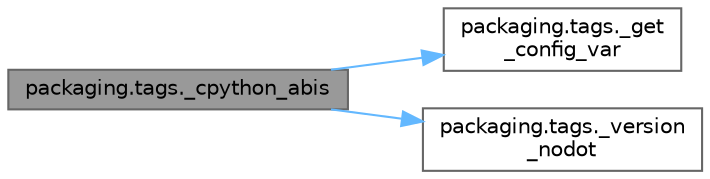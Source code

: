 digraph "packaging.tags._cpython_abis"
{
 // LATEX_PDF_SIZE
  bgcolor="transparent";
  edge [fontname=Helvetica,fontsize=10,labelfontname=Helvetica,labelfontsize=10];
  node [fontname=Helvetica,fontsize=10,shape=box,height=0.2,width=0.4];
  rankdir="LR";
  Node1 [id="Node000001",label="packaging.tags._cpython_abis",height=0.2,width=0.4,color="gray40", fillcolor="grey60", style="filled", fontcolor="black",tooltip=" "];
  Node1 -> Node2 [id="edge1_Node000001_Node000002",color="steelblue1",style="solid",tooltip=" "];
  Node2 [id="Node000002",label="packaging.tags._get\l_config_var",height=0.2,width=0.4,color="grey40", fillcolor="white", style="filled",URL="$namespacepackaging_1_1tags.html#a22cf92bde9848795ae74d180ed6e581a",tooltip=" "];
  Node1 -> Node3 [id="edge2_Node000001_Node000003",color="steelblue1",style="solid",tooltip=" "];
  Node3 [id="Node000003",label="packaging.tags._version\l_nodot",height=0.2,width=0.4,color="grey40", fillcolor="white", style="filled",URL="$namespacepackaging_1_1tags.html#ac4ab045e1d86b2623da8acf32354847e",tooltip=" "];
}
